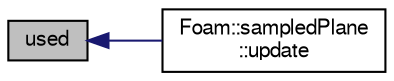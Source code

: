 digraph "used"
{
  bgcolor="transparent";
  edge [fontname="FreeSans",fontsize="10",labelfontname="FreeSans",labelfontsize="10"];
  node [fontname="FreeSans",fontsize="10",shape=record];
  rankdir="LR";
  Node107 [label="used",height=0.2,width=0.4,color="black", fillcolor="grey75", style="filled", fontcolor="black"];
  Node107 -> Node108 [dir="back",color="midnightblue",fontsize="10",style="solid",fontname="FreeSans"];
  Node108 [label="Foam::sampledPlane\l::update",height=0.2,width=0.4,color="black",URL="$a29374.html#aa2aac016e2bf7b5bd2b271786c2791aa",tooltip="Update the surface as required. "];
}
